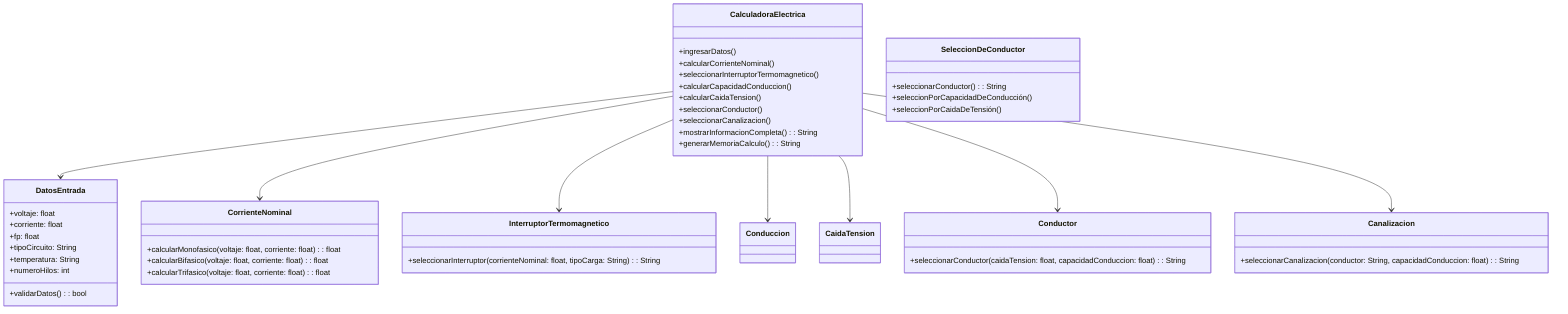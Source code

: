 classDiagram
    %% Clases principales
    class CalculadoraElectrica {
        +ingresarDatos()
        +calcularCorrienteNominal()
        +seleccionarInterruptorTermomagnetico()
        +calcularCapacidadConduccion()
        +calcularCaidaTension()
        +seleccionarConductor()
        +seleccionarCanalizacion()
        +mostrarInformacionCompleta(): String
        +generarMemoriaCalculo(): String
    }

    class DatosEntrada {
        +voltaje: float
        +corriente: float
        +fp: float
        +tipoCircuito: String
        +temperatura: String
        +numeroHilos: int
        +validarDatos(): bool
    }

    class CorrienteNominal {
        +calcularMonofasico(voltaje: float, corriente: float): float
        +calcularBifasico(voltaje: float, corriente: float): float
        +calcularTrifasico(voltaje: float, corriente: float): float
    }

    class InterruptorTermomagnetico {
        +seleccionarInterruptor(corrienteNominal: float, tipoCarga: String): String
    }


    class Conductor {
        +seleccionarConductor(caidaTension: float, capacidadConduccion: float): String
    }
    class SeleccionDeConductor {
        +seleccionarConductor(): String
        +seleccionPorCapacidadDeConducción()
        +seleccionPorCaidaDeTensión()
    }

    class Canalizacion {
        +seleccionarCanalizacion(conductor: String, capacidadConduccion: float): String
    }

    %% Relaciones entre clases
    CalculadoraElectrica --> DatosEntrada
    CalculadoraElectrica --> CorrienteNominal
    CalculadoraElectrica --> InterruptorTermomagnetico
    CalculadoraElectrica --> Conduccion
    CalculadoraElectrica --> CaidaTension
    CalculadoraElectrica --> Conductor
    CalculadoraElectrica --> Canalizacion